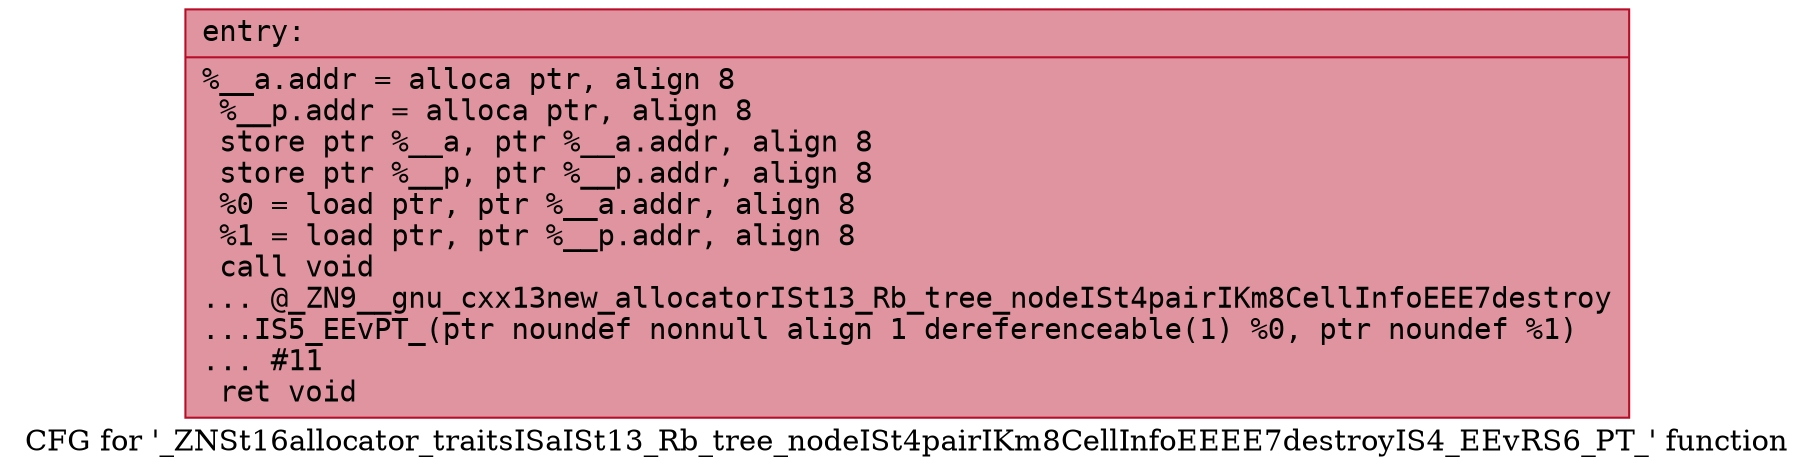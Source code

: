 digraph "CFG for '_ZNSt16allocator_traitsISaISt13_Rb_tree_nodeISt4pairIKm8CellInfoEEEE7destroyIS4_EEvRS6_PT_' function" {
	label="CFG for '_ZNSt16allocator_traitsISaISt13_Rb_tree_nodeISt4pairIKm8CellInfoEEEE7destroyIS4_EEvRS6_PT_' function";

	Node0x562da2074810 [shape=record,color="#b70d28ff", style=filled, fillcolor="#b70d2870" fontname="Courier",label="{entry:\l|  %__a.addr = alloca ptr, align 8\l  %__p.addr = alloca ptr, align 8\l  store ptr %__a, ptr %__a.addr, align 8\l  store ptr %__p, ptr %__p.addr, align 8\l  %0 = load ptr, ptr %__a.addr, align 8\l  %1 = load ptr, ptr %__p.addr, align 8\l  call void\l... @_ZN9__gnu_cxx13new_allocatorISt13_Rb_tree_nodeISt4pairIKm8CellInfoEEE7destroy\l...IS5_EEvPT_(ptr noundef nonnull align 1 dereferenceable(1) %0, ptr noundef %1)\l... #11\l  ret void\l}"];
}
